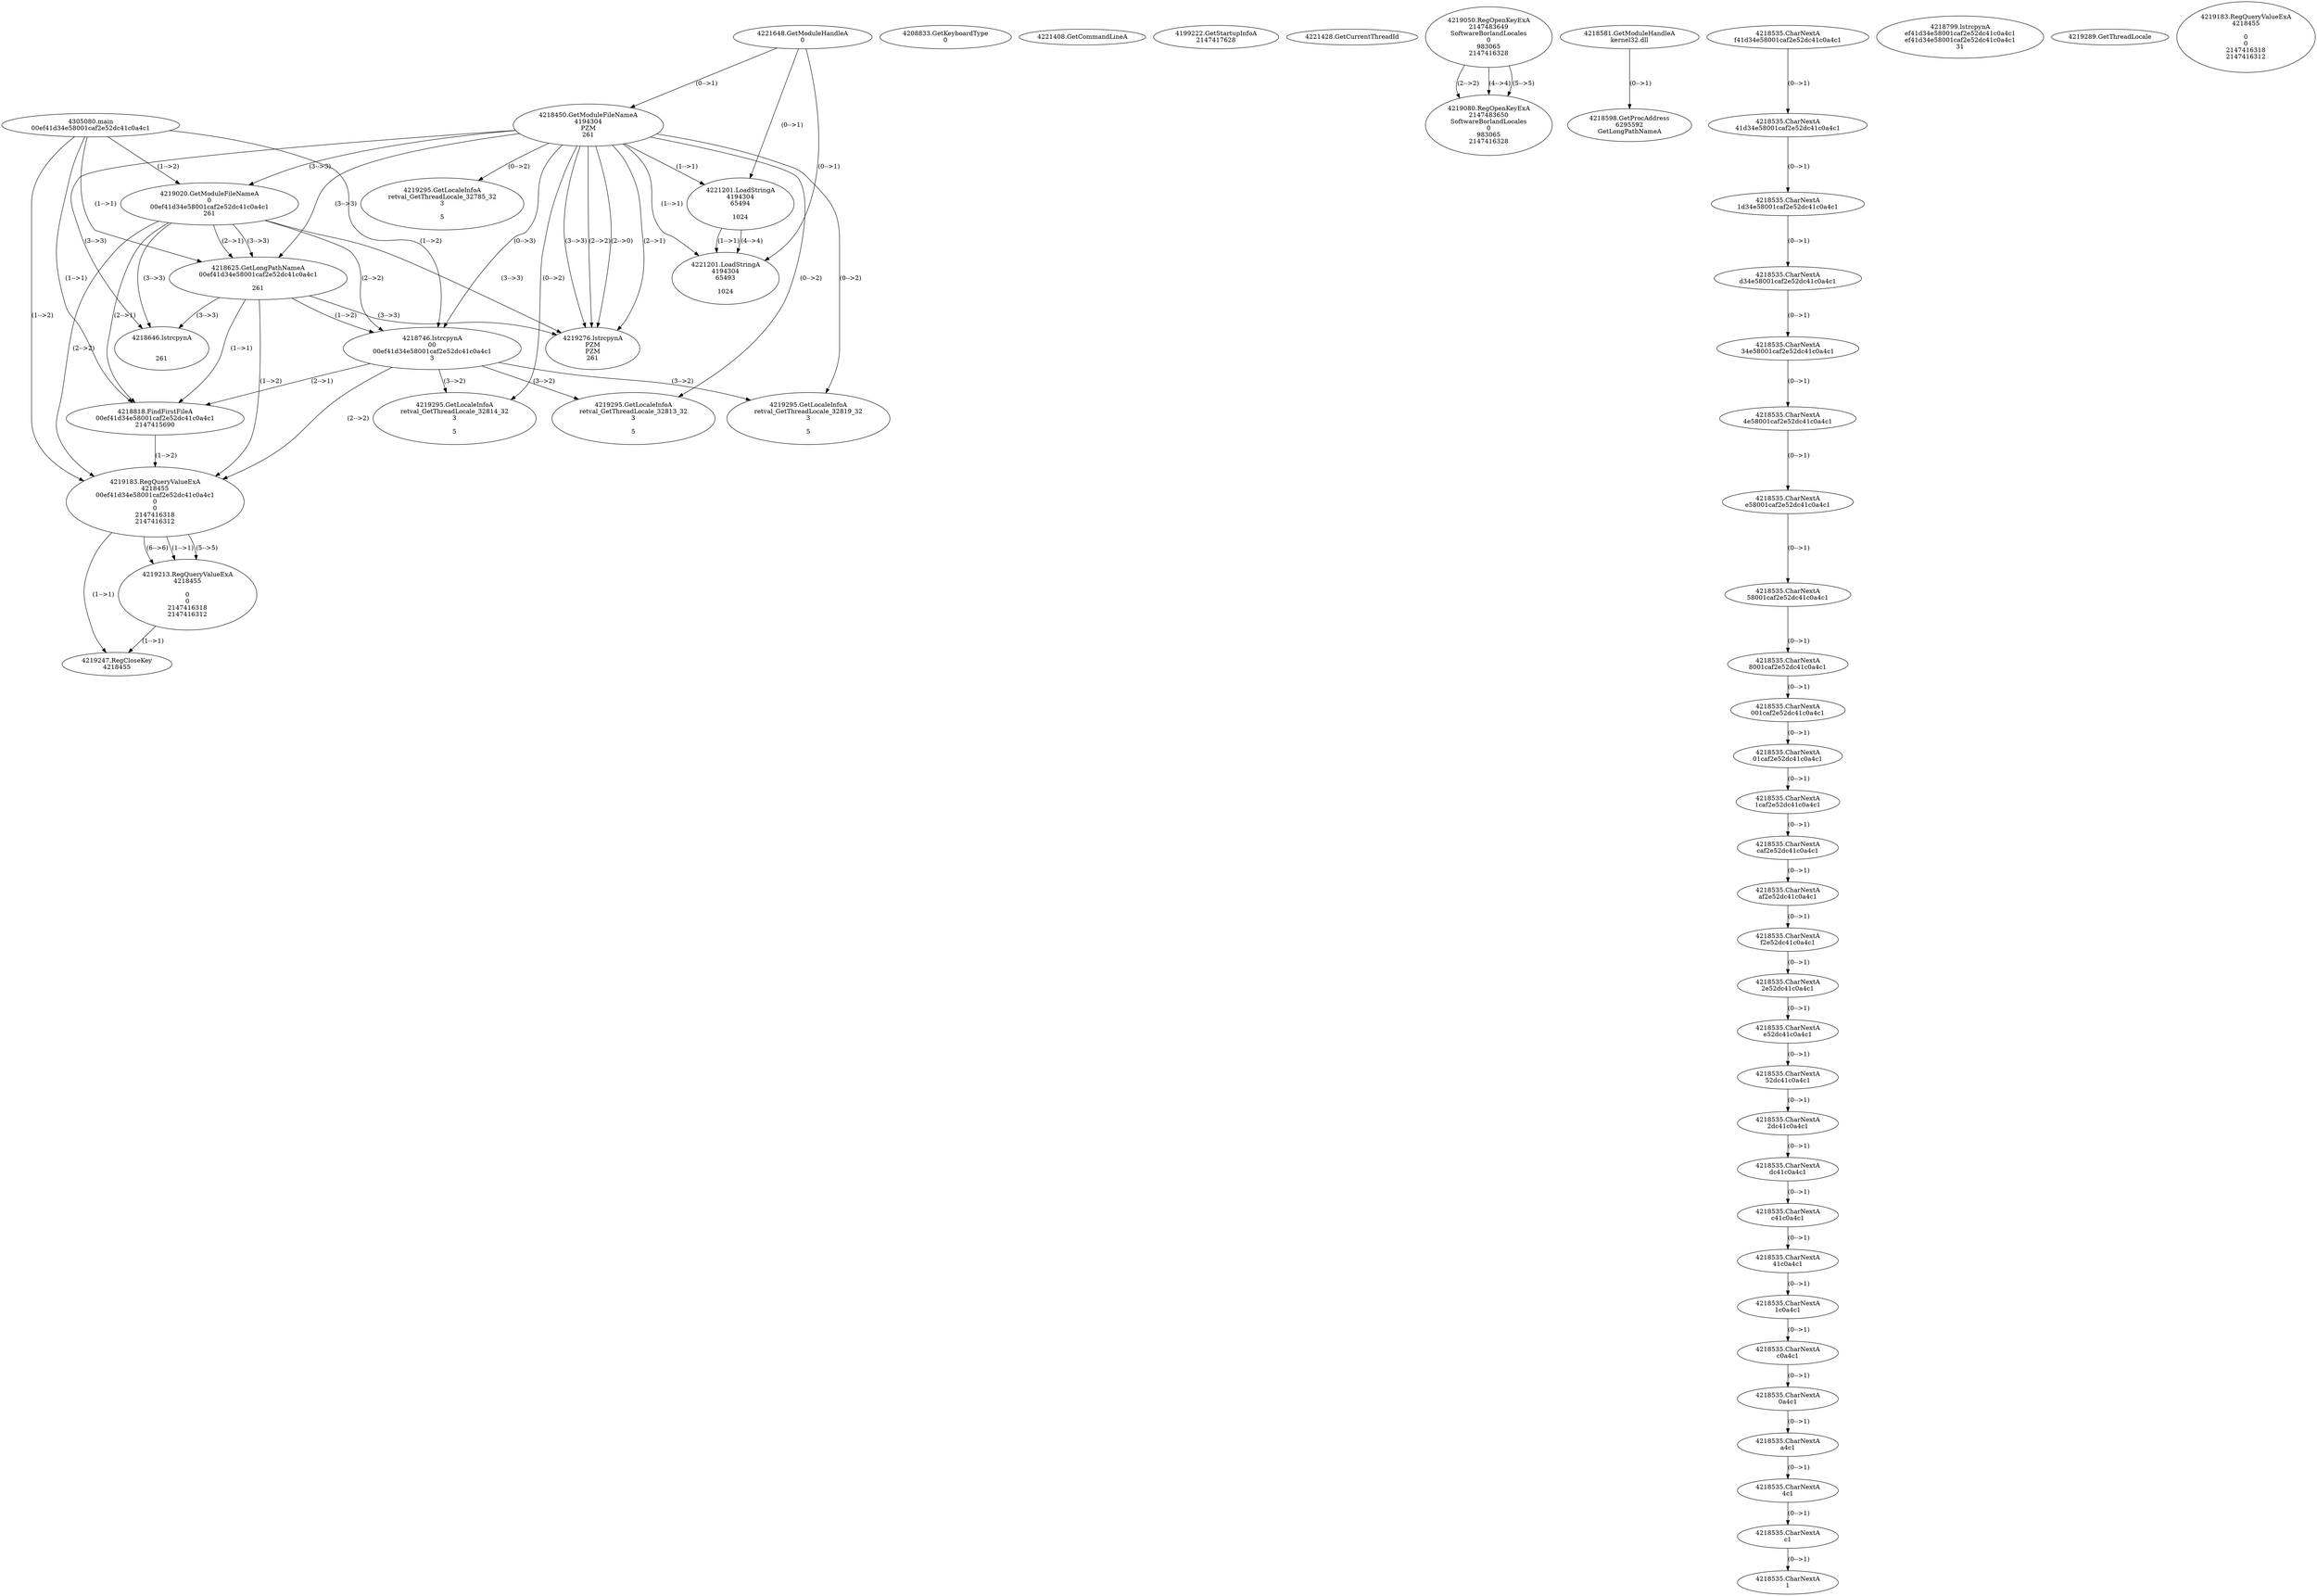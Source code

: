 // Global SCDG with merge call
digraph {
	0 [label="4305080.main
00ef41d34e58001caf2e52dc41c0a4c1"]
	1 [label="4221648.GetModuleHandleA
0"]
	2 [label="4208833.GetKeyboardType
0"]
	3 [label="4221408.GetCommandLineA
"]
	4 [label="4199222.GetStartupInfoA
2147417628"]
	5 [label="4221428.GetCurrentThreadId
"]
	6 [label="4218450.GetModuleFileNameA
4194304
PZM
261"]
	1 -> 6 [label="(0-->1)"]
	7 [label="4219020.GetModuleFileNameA
0
00ef41d34e58001caf2e52dc41c0a4c1
261"]
	0 -> 7 [label="(1-->2)"]
	6 -> 7 [label="(3-->3)"]
	8 [label="4219050.RegOpenKeyExA
2147483649
Software\Borland\Locales
0
983065
2147416328"]
	9 [label="4218581.GetModuleHandleA
kernel32.dll"]
	10 [label="4218598.GetProcAddress
6295592
GetLongPathNameA"]
	9 -> 10 [label="(0-->1)"]
	11 [label="4218625.GetLongPathNameA
00ef41d34e58001caf2e52dc41c0a4c1

261"]
	0 -> 11 [label="(1-->1)"]
	7 -> 11 [label="(2-->1)"]
	6 -> 11 [label="(3-->3)"]
	7 -> 11 [label="(3-->3)"]
	12 [label="4218746.lstrcpynA
00
00ef41d34e58001caf2e52dc41c0a4c1
3"]
	0 -> 12 [label="(1-->2)"]
	7 -> 12 [label="(2-->2)"]
	11 -> 12 [label="(1-->2)"]
	6 -> 12 [label="(0-->3)"]
	13 [label="4218535.CharNextA
f41d34e58001caf2e52dc41c0a4c1"]
	14 [label="4218535.CharNextA
41d34e58001caf2e52dc41c0a4c1"]
	13 -> 14 [label="(0-->1)"]
	15 [label="4218535.CharNextA
1d34e58001caf2e52dc41c0a4c1"]
	14 -> 15 [label="(0-->1)"]
	16 [label="4218535.CharNextA
d34e58001caf2e52dc41c0a4c1"]
	15 -> 16 [label="(0-->1)"]
	17 [label="4218535.CharNextA
34e58001caf2e52dc41c0a4c1"]
	16 -> 17 [label="(0-->1)"]
	18 [label="4218535.CharNextA
4e58001caf2e52dc41c0a4c1"]
	17 -> 18 [label="(0-->1)"]
	19 [label="4218535.CharNextA
e58001caf2e52dc41c0a4c1"]
	18 -> 19 [label="(0-->1)"]
	20 [label="4218535.CharNextA
58001caf2e52dc41c0a4c1"]
	19 -> 20 [label="(0-->1)"]
	21 [label="4218535.CharNextA
8001caf2e52dc41c0a4c1"]
	20 -> 21 [label="(0-->1)"]
	22 [label="4218535.CharNextA
001caf2e52dc41c0a4c1"]
	21 -> 22 [label="(0-->1)"]
	23 [label="4218535.CharNextA
01caf2e52dc41c0a4c1"]
	22 -> 23 [label="(0-->1)"]
	24 [label="4218535.CharNextA
1caf2e52dc41c0a4c1"]
	23 -> 24 [label="(0-->1)"]
	25 [label="4218535.CharNextA
caf2e52dc41c0a4c1"]
	24 -> 25 [label="(0-->1)"]
	26 [label="4218535.CharNextA
af2e52dc41c0a4c1"]
	25 -> 26 [label="(0-->1)"]
	27 [label="4218535.CharNextA
f2e52dc41c0a4c1"]
	26 -> 27 [label="(0-->1)"]
	28 [label="4218535.CharNextA
2e52dc41c0a4c1"]
	27 -> 28 [label="(0-->1)"]
	29 [label="4218535.CharNextA
e52dc41c0a4c1"]
	28 -> 29 [label="(0-->1)"]
	30 [label="4218535.CharNextA
52dc41c0a4c1"]
	29 -> 30 [label="(0-->1)"]
	31 [label="4218535.CharNextA
2dc41c0a4c1"]
	30 -> 31 [label="(0-->1)"]
	32 [label="4218535.CharNextA
dc41c0a4c1"]
	31 -> 32 [label="(0-->1)"]
	33 [label="4218535.CharNextA
c41c0a4c1"]
	32 -> 33 [label="(0-->1)"]
	34 [label="4218535.CharNextA
41c0a4c1"]
	33 -> 34 [label="(0-->1)"]
	35 [label="4218535.CharNextA
1c0a4c1"]
	34 -> 35 [label="(0-->1)"]
	36 [label="4218535.CharNextA
c0a4c1"]
	35 -> 36 [label="(0-->1)"]
	37 [label="4218535.CharNextA
0a4c1"]
	36 -> 37 [label="(0-->1)"]
	38 [label="4218535.CharNextA
a4c1"]
	37 -> 38 [label="(0-->1)"]
	39 [label="4218535.CharNextA
4c1"]
	38 -> 39 [label="(0-->1)"]
	40 [label="4218535.CharNextA
c1"]
	39 -> 40 [label="(0-->1)"]
	41 [label="4218535.CharNextA
1"]
	40 -> 41 [label="(0-->1)"]
	42 [label="4218799.lstrcpynA
ef41d34e58001caf2e52dc41c0a4c1
ef41d34e58001caf2e52dc41c0a4c1
31"]
	43 [label="4218818.FindFirstFileA
00ef41d34e58001caf2e52dc41c0a4c1
2147415690"]
	0 -> 43 [label="(1-->1)"]
	7 -> 43 [label="(2-->1)"]
	11 -> 43 [label="(1-->1)"]
	12 -> 43 [label="(2-->1)"]
	44 [label="4219183.RegQueryValueExA
4218455
00ef41d34e58001caf2e52dc41c0a4c1
0
0
2147416318
2147416312"]
	0 -> 44 [label="(1-->2)"]
	7 -> 44 [label="(2-->2)"]
	11 -> 44 [label="(1-->2)"]
	12 -> 44 [label="(2-->2)"]
	43 -> 44 [label="(1-->2)"]
	45 [label="4219213.RegQueryValueExA
4218455

0
0
2147416318
2147416312"]
	44 -> 45 [label="(1-->1)"]
	44 -> 45 [label="(5-->5)"]
	44 -> 45 [label="(6-->6)"]
	46 [label="4219247.RegCloseKey
4218455"]
	44 -> 46 [label="(1-->1)"]
	45 -> 46 [label="(1-->1)"]
	47 [label="4219276.lstrcpynA
PZM
PZM
261"]
	6 -> 47 [label="(2-->1)"]
	6 -> 47 [label="(2-->2)"]
	6 -> 47 [label="(3-->3)"]
	7 -> 47 [label="(3-->3)"]
	11 -> 47 [label="(3-->3)"]
	6 -> 47 [label="(2-->0)"]
	48 [label="4219289.GetThreadLocale
"]
	49 [label="4219295.GetLocaleInfoA
retval_GetThreadLocale_32813_32
3

5"]
	6 -> 49 [label="(0-->2)"]
	12 -> 49 [label="(3-->2)"]
	50 [label="4221201.LoadStringA
4194304
65494

1024"]
	1 -> 50 [label="(0-->1)"]
	6 -> 50 [label="(1-->1)"]
	51 [label="4219080.RegOpenKeyExA
2147483650
Software\Borland\Locales
0
983065
2147416328"]
	8 -> 51 [label="(2-->2)"]
	8 -> 51 [label="(4-->4)"]
	8 -> 51 [label="(5-->5)"]
	52 [label="4219295.GetLocaleInfoA
retval_GetThreadLocale_32814_32
3

5"]
	6 -> 52 [label="(0-->2)"]
	12 -> 52 [label="(3-->2)"]
	53 [label="4219295.GetLocaleInfoA
retval_GetThreadLocale_32819_32
3

5"]
	6 -> 53 [label="(0-->2)"]
	12 -> 53 [label="(3-->2)"]
	54 [label="4218646.lstrcpynA


261"]
	6 -> 54 [label="(3-->3)"]
	7 -> 54 [label="(3-->3)"]
	11 -> 54 [label="(3-->3)"]
	55 [label="4219183.RegQueryValueExA
4218455

0
0
2147416318
2147416312"]
	56 [label="4219295.GetLocaleInfoA
retval_GetThreadLocale_32785_32
3

5"]
	6 -> 56 [label="(0-->2)"]
	57 [label="4221201.LoadStringA
4194304
65493

1024"]
	1 -> 57 [label="(0-->1)"]
	6 -> 57 [label="(1-->1)"]
	50 -> 57 [label="(1-->1)"]
	50 -> 57 [label="(4-->4)"]
}
